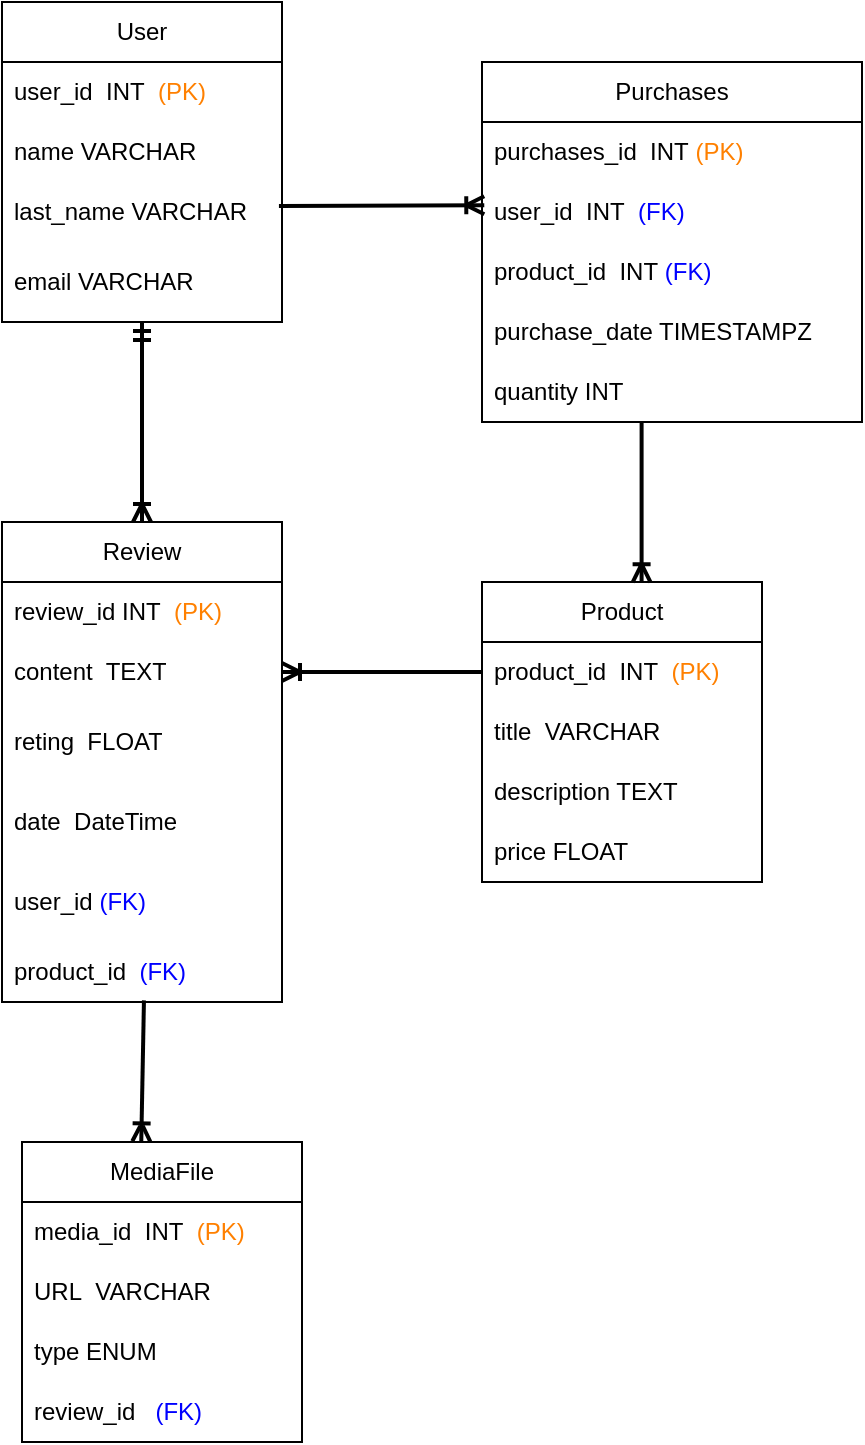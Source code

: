 <mxfile version="24.8.6">
  <diagram name="Страница — 1" id="WvAe95_GHFCQsm5EFjYM">
    <mxGraphModel dx="888" dy="974" grid="1" gridSize="10" guides="1" tooltips="1" connect="1" arrows="1" fold="1" page="1" pageScale="1" pageWidth="827" pageHeight="1169" math="0" shadow="0">
      <root>
        <mxCell id="0" />
        <mxCell id="1" parent="0" />
        <mxCell id="19RlmkvOXlg0cIkhi3ER-1" value="User" style="swimlane;fontStyle=0;childLayout=stackLayout;horizontal=1;startSize=30;horizontalStack=0;resizeParent=1;resizeParentMax=0;resizeLast=0;collapsible=1;marginBottom=0;whiteSpace=wrap;html=1;" vertex="1" parent="1">
          <mxGeometry x="240" y="220" width="140" height="160" as="geometry">
            <mxRectangle x="90" y="350" width="70" height="30" as="alternateBounds" />
          </mxGeometry>
        </mxCell>
        <mxCell id="19RlmkvOXlg0cIkhi3ER-2" value="user_id&amp;nbsp; INT&amp;nbsp; &lt;font color=&quot;#ff8000&quot;&gt;(PK)&lt;/font&gt;" style="text;strokeColor=none;fillColor=none;align=left;verticalAlign=middle;spacingLeft=4;spacingRight=4;overflow=hidden;points=[[0,0.5],[1,0.5]];portConstraint=eastwest;rotatable=0;whiteSpace=wrap;html=1;" vertex="1" parent="19RlmkvOXlg0cIkhi3ER-1">
          <mxGeometry y="30" width="140" height="30" as="geometry" />
        </mxCell>
        <mxCell id="19RlmkvOXlg0cIkhi3ER-3" value="name VARCHAR" style="text;strokeColor=none;fillColor=none;align=left;verticalAlign=middle;spacingLeft=4;spacingRight=4;overflow=hidden;points=[[0,0.5],[1,0.5]];portConstraint=eastwest;rotatable=0;whiteSpace=wrap;html=1;" vertex="1" parent="19RlmkvOXlg0cIkhi3ER-1">
          <mxGeometry y="60" width="140" height="30" as="geometry" />
        </mxCell>
        <mxCell id="19RlmkvOXlg0cIkhi3ER-6" value="last_name VARCHAR" style="text;strokeColor=none;fillColor=none;align=left;verticalAlign=middle;spacingLeft=4;spacingRight=4;overflow=hidden;points=[[0,0.5],[1,0.5]];portConstraint=eastwest;rotatable=0;whiteSpace=wrap;html=1;" vertex="1" parent="19RlmkvOXlg0cIkhi3ER-1">
          <mxGeometry y="90" width="140" height="30" as="geometry" />
        </mxCell>
        <mxCell id="19RlmkvOXlg0cIkhi3ER-4" value="email VARCHAR" style="text;strokeColor=none;fillColor=none;align=left;verticalAlign=middle;spacingLeft=4;spacingRight=4;overflow=hidden;points=[[0,0.5],[1,0.5]];portConstraint=eastwest;rotatable=0;whiteSpace=wrap;html=1;" vertex="1" parent="19RlmkvOXlg0cIkhi3ER-1">
          <mxGeometry y="120" width="140" height="40" as="geometry" />
        </mxCell>
        <mxCell id="19RlmkvOXlg0cIkhi3ER-7" value="Product" style="swimlane;fontStyle=0;childLayout=stackLayout;horizontal=1;startSize=30;horizontalStack=0;resizeParent=1;resizeParentMax=0;resizeLast=0;collapsible=1;marginBottom=0;whiteSpace=wrap;html=1;" vertex="1" parent="1">
          <mxGeometry x="480" y="510" width="140" height="150" as="geometry" />
        </mxCell>
        <mxCell id="19RlmkvOXlg0cIkhi3ER-8" value="product_id&amp;nbsp; INT&amp;nbsp;&amp;nbsp;&lt;span style=&quot;color: rgb(255, 128, 0);&quot;&gt;(PK)&lt;/span&gt;" style="text;strokeColor=none;fillColor=none;align=left;verticalAlign=middle;spacingLeft=4;spacingRight=4;overflow=hidden;points=[[0,0.5],[1,0.5]];portConstraint=eastwest;rotatable=0;whiteSpace=wrap;html=1;" vertex="1" parent="19RlmkvOXlg0cIkhi3ER-7">
          <mxGeometry y="30" width="140" height="30" as="geometry" />
        </mxCell>
        <mxCell id="19RlmkvOXlg0cIkhi3ER-9" value="title&amp;nbsp; VARCHAR" style="text;strokeColor=none;fillColor=none;align=left;verticalAlign=middle;spacingLeft=4;spacingRight=4;overflow=hidden;points=[[0,0.5],[1,0.5]];portConstraint=eastwest;rotatable=0;whiteSpace=wrap;html=1;" vertex="1" parent="19RlmkvOXlg0cIkhi3ER-7">
          <mxGeometry y="60" width="140" height="30" as="geometry" />
        </mxCell>
        <mxCell id="19RlmkvOXlg0cIkhi3ER-10" value="description TEXT" style="text;strokeColor=none;fillColor=none;align=left;verticalAlign=middle;spacingLeft=4;spacingRight=4;overflow=hidden;points=[[0,0.5],[1,0.5]];portConstraint=eastwest;rotatable=0;whiteSpace=wrap;html=1;" vertex="1" parent="19RlmkvOXlg0cIkhi3ER-7">
          <mxGeometry y="90" width="140" height="30" as="geometry" />
        </mxCell>
        <mxCell id="19RlmkvOXlg0cIkhi3ER-36" value="price FLOAT" style="text;strokeColor=none;fillColor=none;align=left;verticalAlign=middle;spacingLeft=4;spacingRight=4;overflow=hidden;points=[[0,0.5],[1,0.5]];portConstraint=eastwest;rotatable=0;whiteSpace=wrap;html=1;" vertex="1" parent="19RlmkvOXlg0cIkhi3ER-7">
          <mxGeometry y="120" width="140" height="30" as="geometry" />
        </mxCell>
        <mxCell id="19RlmkvOXlg0cIkhi3ER-11" value="Review" style="swimlane;fontStyle=0;childLayout=stackLayout;horizontal=1;startSize=30;horizontalStack=0;resizeParent=1;resizeParentMax=0;resizeLast=0;collapsible=1;marginBottom=0;whiteSpace=wrap;html=1;" vertex="1" parent="1">
          <mxGeometry x="240" y="480" width="140" height="240" as="geometry" />
        </mxCell>
        <mxCell id="19RlmkvOXlg0cIkhi3ER-12" value="review_id INT&amp;nbsp;&amp;nbsp;&lt;span style=&quot;color: rgb(255, 128, 0);&quot;&gt;(PK)&lt;/span&gt;" style="text;strokeColor=none;fillColor=none;align=left;verticalAlign=middle;spacingLeft=4;spacingRight=4;overflow=hidden;points=[[0,0.5],[1,0.5]];portConstraint=eastwest;rotatable=0;whiteSpace=wrap;html=1;" vertex="1" parent="19RlmkvOXlg0cIkhi3ER-11">
          <mxGeometry y="30" width="140" height="30" as="geometry" />
        </mxCell>
        <mxCell id="19RlmkvOXlg0cIkhi3ER-13" value="content&amp;nbsp; TEXT" style="text;strokeColor=none;fillColor=none;align=left;verticalAlign=middle;spacingLeft=4;spacingRight=4;overflow=hidden;points=[[0,0.5],[1,0.5]];portConstraint=eastwest;rotatable=0;whiteSpace=wrap;html=1;" vertex="1" parent="19RlmkvOXlg0cIkhi3ER-11">
          <mxGeometry y="60" width="140" height="30" as="geometry" />
        </mxCell>
        <mxCell id="19RlmkvOXlg0cIkhi3ER-14" value="reting&amp;nbsp; FLOAT" style="text;strokeColor=none;fillColor=none;align=left;verticalAlign=middle;spacingLeft=4;spacingRight=4;overflow=hidden;points=[[0,0.5],[1,0.5]];portConstraint=eastwest;rotatable=0;whiteSpace=wrap;html=1;" vertex="1" parent="19RlmkvOXlg0cIkhi3ER-11">
          <mxGeometry y="90" width="140" height="40" as="geometry" />
        </mxCell>
        <mxCell id="19RlmkvOXlg0cIkhi3ER-19" value="date&amp;nbsp; DateTime" style="text;strokeColor=none;fillColor=none;align=left;verticalAlign=middle;spacingLeft=4;spacingRight=4;overflow=hidden;points=[[0,0.5],[1,0.5]];portConstraint=eastwest;rotatable=0;whiteSpace=wrap;html=1;" vertex="1" parent="19RlmkvOXlg0cIkhi3ER-11">
          <mxGeometry y="130" width="140" height="40" as="geometry" />
        </mxCell>
        <mxCell id="19RlmkvOXlg0cIkhi3ER-20" value="user_id &lt;font color=&quot;#0000ff&quot;&gt;(FK)&lt;/font&gt;" style="text;strokeColor=none;fillColor=none;align=left;verticalAlign=middle;spacingLeft=4;spacingRight=4;overflow=hidden;points=[[0,0.5],[1,0.5]];portConstraint=eastwest;rotatable=0;whiteSpace=wrap;html=1;" vertex="1" parent="19RlmkvOXlg0cIkhi3ER-11">
          <mxGeometry y="170" width="140" height="40" as="geometry" />
        </mxCell>
        <mxCell id="19RlmkvOXlg0cIkhi3ER-21" value="product_id&amp;nbsp;&amp;nbsp;&lt;span style=&quot;color: rgb(0, 0, 255);&quot;&gt;(FK)&lt;/span&gt;" style="text;strokeColor=none;fillColor=none;align=left;verticalAlign=middle;spacingLeft=4;spacingRight=4;overflow=hidden;points=[[0,0.5],[1,0.5]];portConstraint=eastwest;rotatable=0;whiteSpace=wrap;html=1;" vertex="1" parent="19RlmkvOXlg0cIkhi3ER-11">
          <mxGeometry y="210" width="140" height="30" as="geometry" />
        </mxCell>
        <mxCell id="19RlmkvOXlg0cIkhi3ER-15" value="MediaFile" style="swimlane;fontStyle=0;childLayout=stackLayout;horizontal=1;startSize=30;horizontalStack=0;resizeParent=1;resizeParentMax=0;resizeLast=0;collapsible=1;marginBottom=0;whiteSpace=wrap;html=1;" vertex="1" parent="1">
          <mxGeometry x="250" y="790" width="140" height="150" as="geometry" />
        </mxCell>
        <mxCell id="19RlmkvOXlg0cIkhi3ER-16" value="media_id&amp;nbsp; INT&amp;nbsp;&amp;nbsp;&lt;span style=&quot;color: rgb(255, 128, 0);&quot;&gt;(PK)&lt;/span&gt;" style="text;strokeColor=none;fillColor=none;align=left;verticalAlign=middle;spacingLeft=4;spacingRight=4;overflow=hidden;points=[[0,0.5],[1,0.5]];portConstraint=eastwest;rotatable=0;whiteSpace=wrap;html=1;" vertex="1" parent="19RlmkvOXlg0cIkhi3ER-15">
          <mxGeometry y="30" width="140" height="30" as="geometry" />
        </mxCell>
        <mxCell id="19RlmkvOXlg0cIkhi3ER-17" value="URL&amp;nbsp; VARCHAR" style="text;strokeColor=none;fillColor=none;align=left;verticalAlign=middle;spacingLeft=4;spacingRight=4;overflow=hidden;points=[[0,0.5],[1,0.5]];portConstraint=eastwest;rotatable=0;whiteSpace=wrap;html=1;" vertex="1" parent="19RlmkvOXlg0cIkhi3ER-15">
          <mxGeometry y="60" width="140" height="30" as="geometry" />
        </mxCell>
        <mxCell id="19RlmkvOXlg0cIkhi3ER-18" value="type ENUM" style="text;strokeColor=none;fillColor=none;align=left;verticalAlign=middle;spacingLeft=4;spacingRight=4;overflow=hidden;points=[[0,0.5],[1,0.5]];portConstraint=eastwest;rotatable=0;whiteSpace=wrap;html=1;" vertex="1" parent="19RlmkvOXlg0cIkhi3ER-15">
          <mxGeometry y="90" width="140" height="30" as="geometry" />
        </mxCell>
        <mxCell id="19RlmkvOXlg0cIkhi3ER-22" value="review_id&amp;nbsp; &amp;nbsp;&lt;span style=&quot;color: rgb(0, 0, 255);&quot;&gt;(FK)&lt;/span&gt;" style="text;strokeColor=none;fillColor=none;align=left;verticalAlign=middle;spacingLeft=4;spacingRight=4;overflow=hidden;points=[[0,0.5],[1,0.5]];portConstraint=eastwest;rotatable=0;whiteSpace=wrap;html=1;" vertex="1" parent="19RlmkvOXlg0cIkhi3ER-15">
          <mxGeometry y="120" width="140" height="30" as="geometry" />
        </mxCell>
        <mxCell id="19RlmkvOXlg0cIkhi3ER-26" value="" style="endArrow=ERoneToMany;html=1;rounded=0;endFill=0;entryX=0.5;entryY=0;entryDx=0;entryDy=0;strokeWidth=2;exitX=0.5;exitY=1;exitDx=0;exitDy=0;exitPerimeter=0;startArrow=ERmandOne;startFill=0;" edge="1" parent="1" source="19RlmkvOXlg0cIkhi3ER-4" target="19RlmkvOXlg0cIkhi3ER-11">
          <mxGeometry width="50" height="50" relative="1" as="geometry">
            <mxPoint x="320" y="380" as="sourcePoint" />
            <mxPoint x="250" y="540" as="targetPoint" />
            <Array as="points" />
          </mxGeometry>
        </mxCell>
        <mxCell id="19RlmkvOXlg0cIkhi3ER-27" value="" style="endArrow=ERoneToMany;html=1;rounded=0;entryX=1;entryY=0.5;entryDx=0;entryDy=0;endFill=0;strokeWidth=2;exitX=0;exitY=0.5;exitDx=0;exitDy=0;" edge="1" parent="1" source="19RlmkvOXlg0cIkhi3ER-8" target="19RlmkvOXlg0cIkhi3ER-13">
          <mxGeometry width="50" height="50" relative="1" as="geometry">
            <mxPoint x="480" y="625" as="sourcePoint" />
            <mxPoint x="460" y="500" as="targetPoint" />
          </mxGeometry>
        </mxCell>
        <mxCell id="19RlmkvOXlg0cIkhi3ER-28" value="" style="endArrow=ERoneToMany;html=1;rounded=0;entryX=0.426;entryY=-0.002;entryDx=0;entryDy=0;strokeWidth=2;endFill=0;exitX=0.507;exitY=0.973;exitDx=0;exitDy=0;exitPerimeter=0;entryPerimeter=0;" edge="1" parent="1" source="19RlmkvOXlg0cIkhi3ER-21" target="19RlmkvOXlg0cIkhi3ER-15">
          <mxGeometry width="50" height="50" relative="1" as="geometry">
            <mxPoint x="320" y="790" as="sourcePoint" />
            <mxPoint x="578.04" y="570" as="targetPoint" />
          </mxGeometry>
        </mxCell>
        <mxCell id="19RlmkvOXlg0cIkhi3ER-29" value="Purchases" style="swimlane;fontStyle=0;childLayout=stackLayout;horizontal=1;startSize=30;horizontalStack=0;resizeParent=1;resizeParentMax=0;resizeLast=0;collapsible=1;marginBottom=0;whiteSpace=wrap;html=1;" vertex="1" parent="1">
          <mxGeometry x="480" y="250" width="190" height="180" as="geometry" />
        </mxCell>
        <mxCell id="19RlmkvOXlg0cIkhi3ER-33" value="purchases_id&amp;nbsp; INT&amp;nbsp;&lt;span style=&quot;color: rgb(255, 128, 0);&quot;&gt;(PK)&lt;/span&gt;" style="text;strokeColor=none;fillColor=none;align=left;verticalAlign=middle;spacingLeft=4;spacingRight=4;overflow=hidden;points=[[0,0.5],[1,0.5]];portConstraint=eastwest;rotatable=0;whiteSpace=wrap;html=1;" vertex="1" parent="19RlmkvOXlg0cIkhi3ER-29">
          <mxGeometry y="30" width="190" height="30" as="geometry" />
        </mxCell>
        <mxCell id="19RlmkvOXlg0cIkhi3ER-30" value="user_id&amp;nbsp; INT&amp;nbsp;&amp;nbsp;&lt;span style=&quot;color: rgb(0, 0, 255);&quot;&gt;(FK)&lt;/span&gt;" style="text;strokeColor=none;fillColor=none;align=left;verticalAlign=middle;spacingLeft=4;spacingRight=4;overflow=hidden;points=[[0,0.5],[1,0.5]];portConstraint=eastwest;rotatable=0;whiteSpace=wrap;html=1;" vertex="1" parent="19RlmkvOXlg0cIkhi3ER-29">
          <mxGeometry y="60" width="190" height="30" as="geometry" />
        </mxCell>
        <mxCell id="19RlmkvOXlg0cIkhi3ER-31" value="product_id&amp;nbsp; INT&amp;nbsp;&lt;span style=&quot;color: rgb(0, 0, 255);&quot;&gt;(FK)&lt;/span&gt;" style="text;strokeColor=none;fillColor=none;align=left;verticalAlign=middle;spacingLeft=4;spacingRight=4;overflow=hidden;points=[[0,0.5],[1,0.5]];portConstraint=eastwest;rotatable=0;whiteSpace=wrap;html=1;" vertex="1" parent="19RlmkvOXlg0cIkhi3ER-29">
          <mxGeometry y="90" width="190" height="30" as="geometry" />
        </mxCell>
        <mxCell id="19RlmkvOXlg0cIkhi3ER-32" value="purchase_date TIMESTAMPZ" style="text;strokeColor=none;fillColor=none;align=left;verticalAlign=middle;spacingLeft=4;spacingRight=4;overflow=hidden;points=[[0,0.5],[1,0.5]];portConstraint=eastwest;rotatable=0;whiteSpace=wrap;html=1;" vertex="1" parent="19RlmkvOXlg0cIkhi3ER-29">
          <mxGeometry y="120" width="190" height="30" as="geometry" />
        </mxCell>
        <mxCell id="19RlmkvOXlg0cIkhi3ER-34" value="quantity INT" style="text;strokeColor=none;fillColor=none;align=left;verticalAlign=middle;spacingLeft=4;spacingRight=4;overflow=hidden;points=[[0,0.5],[1,0.5]];portConstraint=eastwest;rotatable=0;whiteSpace=wrap;html=1;" vertex="1" parent="19RlmkvOXlg0cIkhi3ER-29">
          <mxGeometry y="150" width="190" height="30" as="geometry" />
        </mxCell>
        <mxCell id="19RlmkvOXlg0cIkhi3ER-40" value="" style="endArrow=ERoneToMany;html=1;rounded=0;exitX=0.42;exitY=1.005;exitDx=0;exitDy=0;exitPerimeter=0;entryX=0.57;entryY=0.001;entryDx=0;entryDy=0;entryPerimeter=0;endFill=0;strokeWidth=2;" edge="1" parent="1" source="19RlmkvOXlg0cIkhi3ER-34" target="19RlmkvOXlg0cIkhi3ER-7">
          <mxGeometry width="50" height="50" relative="1" as="geometry">
            <mxPoint x="410" y="400" as="sourcePoint" />
            <mxPoint x="460" y="350" as="targetPoint" />
          </mxGeometry>
        </mxCell>
        <mxCell id="19RlmkvOXlg0cIkhi3ER-41" value="" style="endArrow=ERoneToMany;html=1;rounded=0;exitX=0.989;exitY=0.4;exitDx=0;exitDy=0;exitPerimeter=0;entryX=0.006;entryY=0.387;entryDx=0;entryDy=0;entryPerimeter=0;strokeWidth=2;endFill=0;" edge="1" parent="1" source="19RlmkvOXlg0cIkhi3ER-6" target="19RlmkvOXlg0cIkhi3ER-30">
          <mxGeometry width="50" height="50" relative="1" as="geometry">
            <mxPoint x="378.74" y="330" as="sourcePoint" />
            <mxPoint x="480.0" y="333.18" as="targetPoint" />
          </mxGeometry>
        </mxCell>
      </root>
    </mxGraphModel>
  </diagram>
</mxfile>
